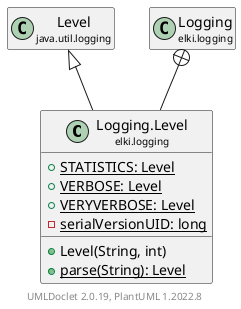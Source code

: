 @startuml
    remove .*\.(Instance|Par|Parameterizer|Factory)$
    set namespaceSeparator none
    hide empty fields
    hide empty methods

    class "<size:14>Logging.Level\n<size:10>elki.logging" as elki.logging.Logging.Level [[Logging.Level.html]] {
        {static} +STATISTICS: Level
        {static} +VERBOSE: Level
        {static} +VERYVERBOSE: Level
        {static} -serialVersionUID: long
        +Level(String, int)
        {static} +parse(String): Level
    }

    class "<size:14>Level\n<size:10>java.util.logging" as java.util.logging.Level
    class "<size:14>Logging\n<size:10>elki.logging" as elki.logging.Logging [[Logging.html]]

    java.util.logging.Level <|-- elki.logging.Logging.Level
    elki.logging.Logging +-- elki.logging.Logging.Level

    center footer UMLDoclet 2.0.19, PlantUML 1.2022.8
@enduml
